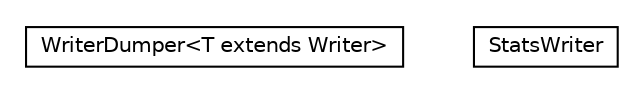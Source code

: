 #!/usr/local/bin/dot
#
# Class diagram 
# Generated by UMLGraph version 5.1 (http://www.umlgraph.org/)
#

digraph G {
	edge [fontname="Helvetica",fontsize=10,labelfontname="Helvetica",labelfontsize=10];
	node [fontname="Helvetica",fontsize=10,shape=plaintext];
	nodesep=0.25;
	ranksep=0.5;
	// com.gc.iotools.stream.writer.inspection.WriterDumper<T extends java.io.Writer>
	c170 [label=<<table title="com.gc.iotools.stream.writer.inspection.WriterDumper" border="0" cellborder="1" cellspacing="0" cellpadding="2" port="p" href="./WriterDumper.html">
		<tr><td><table border="0" cellspacing="0" cellpadding="1">
<tr><td align="center" balign="center"> WriterDumper&lt;T extends Writer&gt; </td></tr>
		</table></td></tr>
		</table>>, fontname="Helvetica", fontcolor="black", fontsize=10.0];
	// com.gc.iotools.stream.writer.inspection.StatsWriter
	c171 [label=<<table title="com.gc.iotools.stream.writer.inspection.StatsWriter" border="0" cellborder="1" cellspacing="0" cellpadding="2" port="p" href="./StatsWriter.html">
		<tr><td><table border="0" cellspacing="0" cellpadding="1">
<tr><td align="center" balign="center"> StatsWriter </td></tr>
		</table></td></tr>
		</table>>, fontname="Helvetica", fontcolor="black", fontsize=10.0];
}

